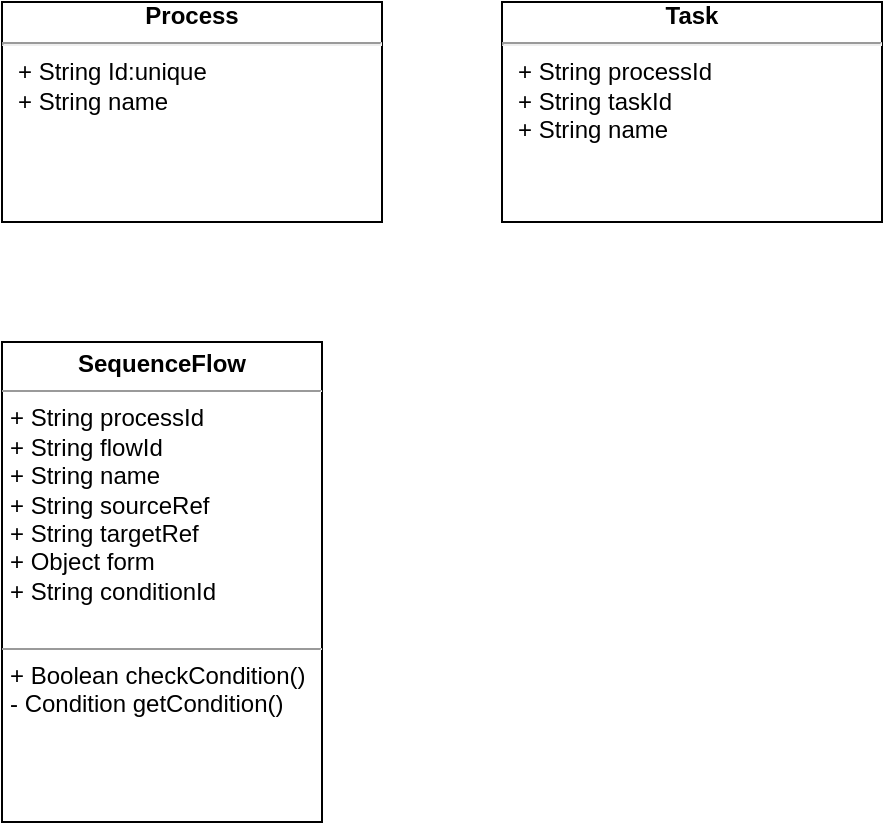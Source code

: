 <mxfile version="20.5.1" type="github">
  <diagram id="irxYXEMwynxG1fhxJzVo" name="Page-1">
    <mxGraphModel dx="1426" dy="792" grid="1" gridSize="10" guides="1" tooltips="1" connect="1" arrows="1" fold="1" page="1" pageScale="1" pageWidth="850" pageHeight="1100" math="0" shadow="0">
      <root>
        <mxCell id="0" />
        <mxCell id="1" parent="0" />
        <mxCell id="L5ERG233UL1eMyCegkhS-16" value="&lt;div align=&quot;center&quot;&gt;&lt;b&gt;Task&lt;/b&gt;&lt;br&gt;&lt;/div&gt;&lt;hr&gt;&lt;p style=&quot;margin:0px;margin-left:8px;&quot;&gt;+ String processId&lt;/p&gt;&lt;p style=&quot;margin:0px;margin-left:8px;&quot;&gt;+ String taskId&lt;br&gt;&lt;/p&gt;&lt;p style=&quot;margin:0px;margin-left:8px;&quot;&gt;+ String name&lt;br&gt;&lt;br&gt;&lt;/p&gt;&lt;p style=&quot;margin:0px;margin-left:8px;&quot;&gt;&lt;br&gt;&lt;/p&gt;&lt;p style=&quot;margin:0px;margin-left:8px;&quot;&gt;&lt;br&gt;&lt;/p&gt;" style="verticalAlign=middle;align=left;overflow=fill;fontSize=12;fontFamily=Helvetica;html=1;" vertex="1" parent="1">
          <mxGeometry x="440" y="100" width="190" height="110" as="geometry" />
        </mxCell>
        <mxCell id="L5ERG233UL1eMyCegkhS-17" value="&lt;div align=&quot;center&quot;&gt;&lt;b&gt;Process&lt;/b&gt;&lt;br&gt;&lt;/div&gt;&lt;hr&gt;&lt;p style=&quot;margin:0px;margin-left:8px;&quot;&gt;+ String Id:unique&lt;/p&gt;&lt;p style=&quot;margin:0px;margin-left:8px;&quot;&gt;+ String name&lt;/p&gt;&lt;p style=&quot;margin:0px;margin-left:8px;&quot;&gt;&lt;br&gt;&lt;/p&gt;" style="verticalAlign=middle;align=left;overflow=fill;fontSize=12;fontFamily=Helvetica;html=1;" vertex="1" parent="1">
          <mxGeometry x="190" y="100" width="190" height="110" as="geometry" />
        </mxCell>
        <mxCell id="L5ERG233UL1eMyCegkhS-21" value="&lt;p style=&quot;margin:0px;margin-top:4px;text-align:center;&quot;&gt;&lt;b&gt;SequenceFlow&lt;/b&gt;&lt;br&gt;&lt;/p&gt;&lt;hr size=&quot;1&quot;&gt;&lt;p style=&quot;margin:0px;margin-left:4px;&quot;&gt;+ String processId&lt;/p&gt;&lt;p style=&quot;margin:0px;margin-left:4px;&quot;&gt;+ String flowId&lt;/p&gt;&lt;p style=&quot;margin:0px;margin-left:4px;&quot;&gt;+ String name&lt;/p&gt;&lt;p style=&quot;margin:0px;margin-left:4px;&quot;&gt;+ String sourceRef&lt;/p&gt;&lt;p style=&quot;margin:0px;margin-left:4px;&quot;&gt;+ String targetRef&lt;/p&gt;&lt;p style=&quot;margin:0px;margin-left:4px;&quot;&gt;+ Object form&lt;br&gt;&lt;/p&gt;&lt;p style=&quot;margin:0px;margin-left:4px;&quot;&gt;+ String conditionId&lt;br&gt;&lt;/p&gt;&lt;p style=&quot;margin:0px;margin-left:4px;&quot;&gt;&lt;br&gt;&lt;/p&gt;&lt;hr size=&quot;1&quot;&gt;&lt;p style=&quot;margin:0px;margin-left:4px;&quot;&gt;+ Boolean checkCondition()&lt;/p&gt;&lt;p style=&quot;margin:0px;margin-left:4px;&quot;&gt;- Condition getCondition()&lt;br&gt;&lt;/p&gt;" style="verticalAlign=top;align=left;overflow=fill;fontSize=12;fontFamily=Helvetica;html=1;" vertex="1" parent="1">
          <mxGeometry x="190" y="270" width="160" height="240" as="geometry" />
        </mxCell>
      </root>
    </mxGraphModel>
  </diagram>
</mxfile>
